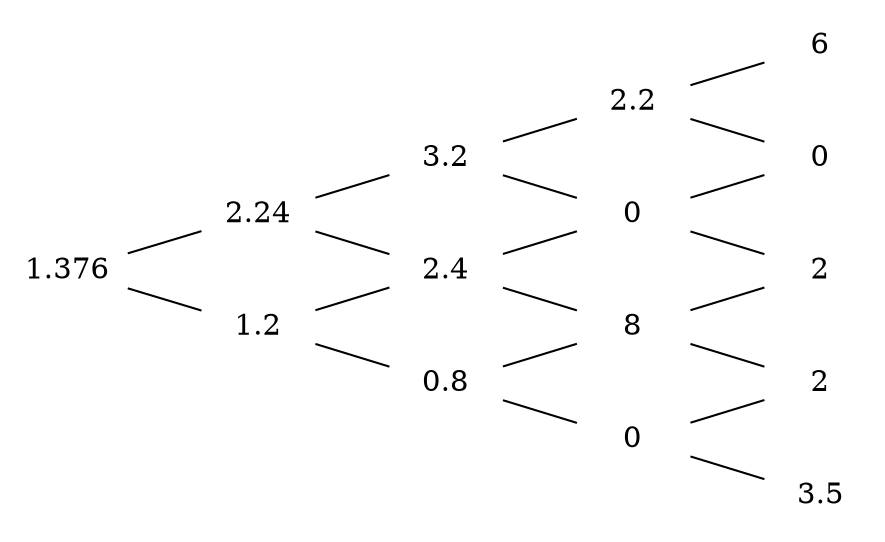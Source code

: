 digraph G { node[shape=plaintext]; rankdir=LR;  edge[arrowhead=none];  node1[label="1.376"]; node2[label="2.24"]; node3[label="1.2"]; node4[label="3.2"]; node5[label="2.4"]; node6[label="0.8"]; node7[label="2.2"]; node8[label="0"]; node9[label="8"]; node10[label="0"]; node11[label="6"]; node12[label="0"]; node13[label="2"]; node14[label="2"]; node15[label="3.5"]; node1->node2; node1->node3; node2->node4; node2->node5; node3->node5; node3->node6; node4->node7; node4->node8; node5->node8; node5->node9; node6->node9; node6->node10; node7->node11; node7->node12; node8->node12; node8->node13; node9->node13; node9->node14; node10->node14; node10->node15; }